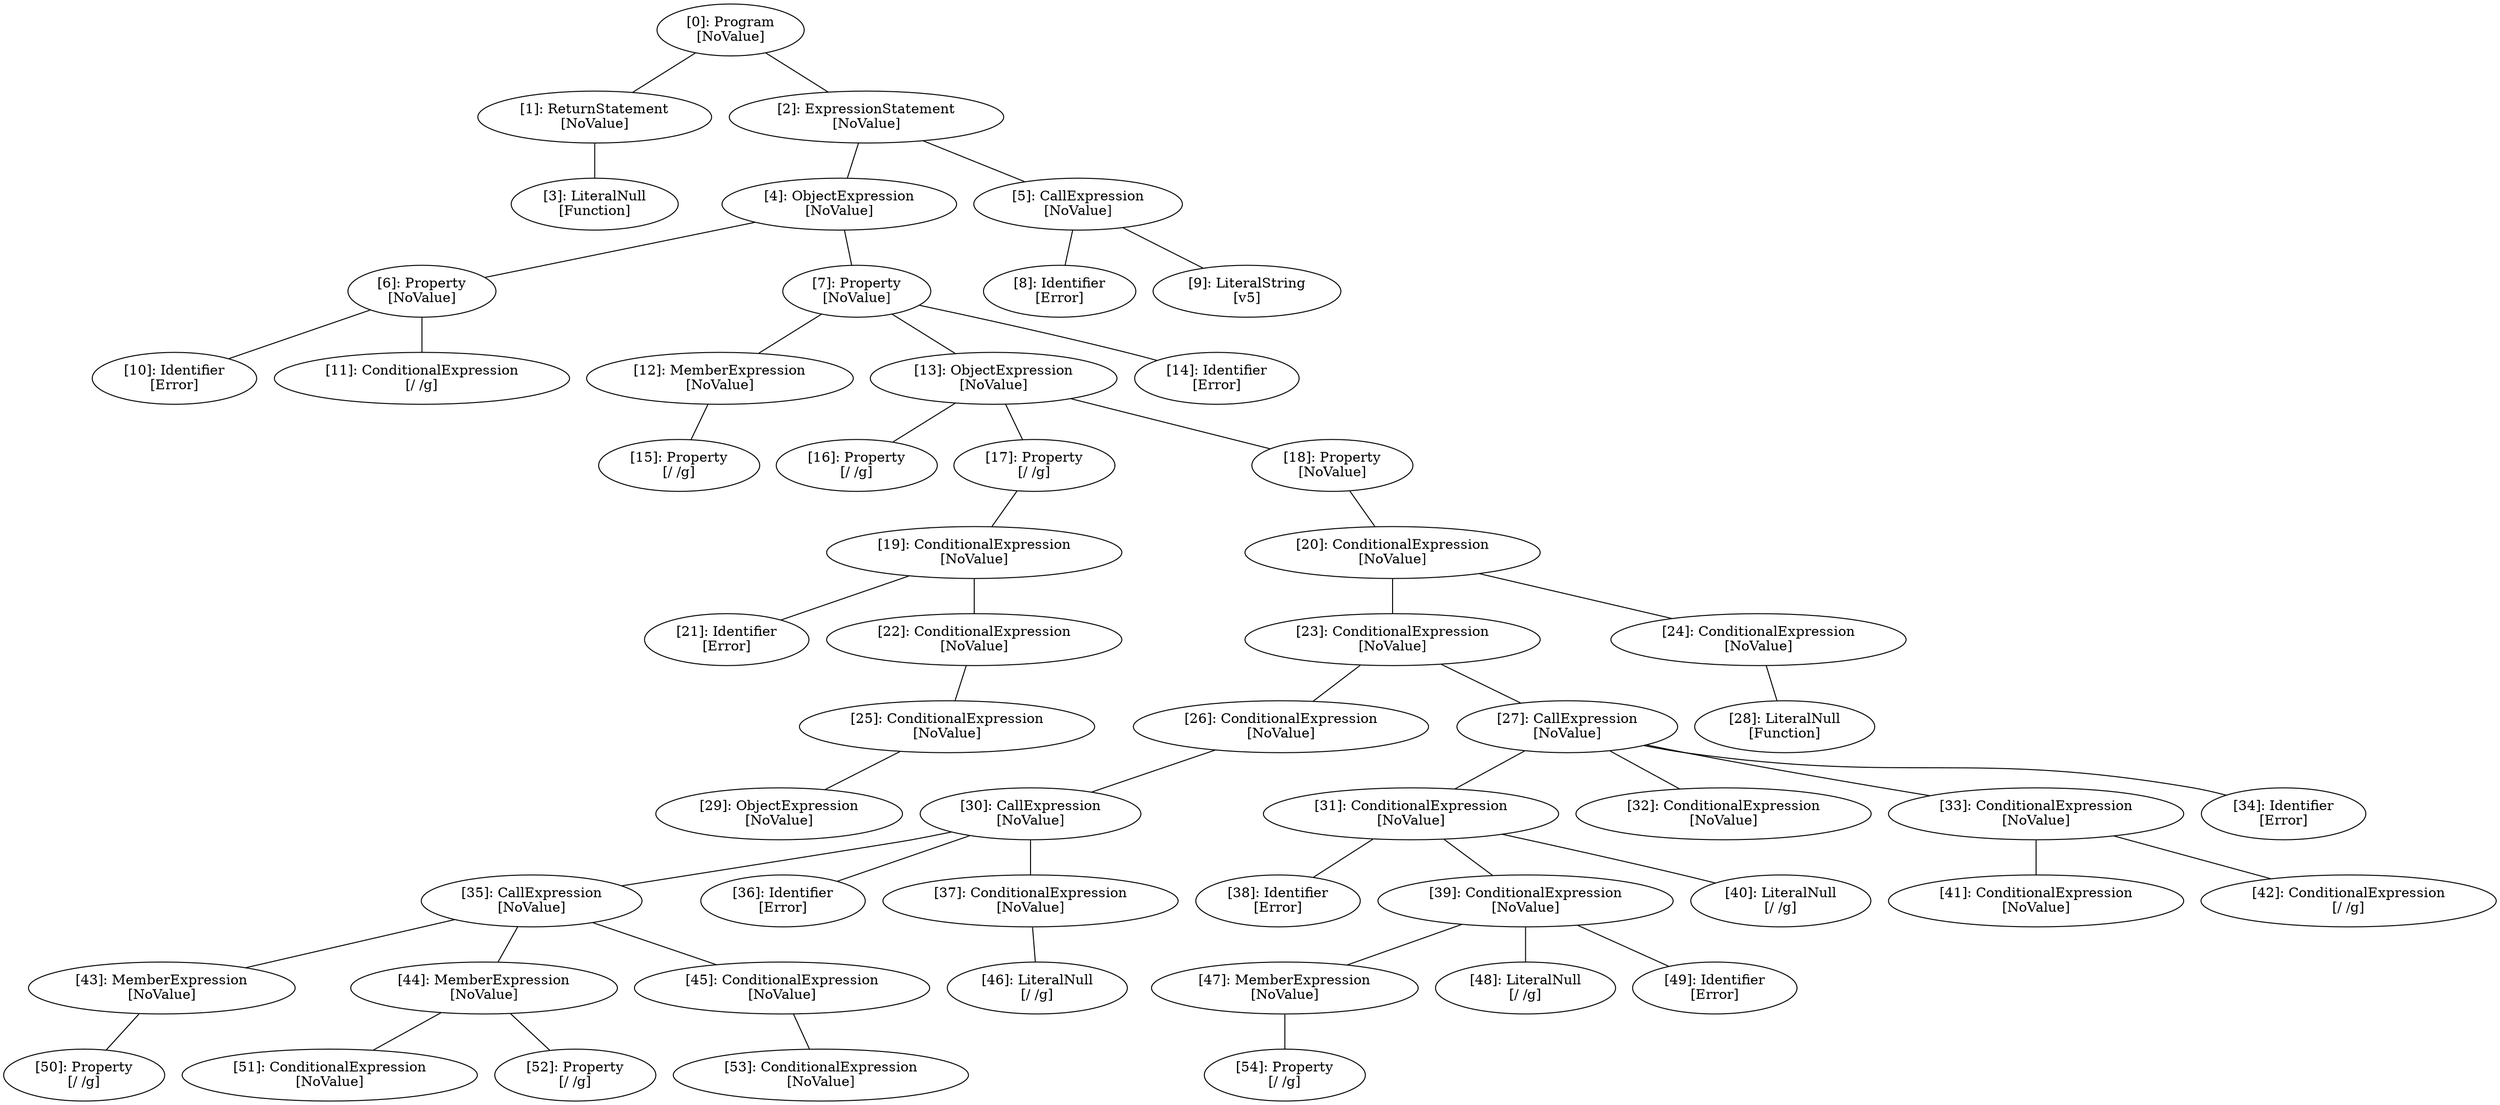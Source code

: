 // Result
graph {
	0 [label="[0]: Program
[NoValue]"]
	1 [label="[1]: ReturnStatement
[NoValue]"]
	2 [label="[2]: ExpressionStatement
[NoValue]"]
	3 [label="[3]: LiteralNull
[Function]"]
	4 [label="[4]: ObjectExpression
[NoValue]"]
	5 [label="[5]: CallExpression
[NoValue]"]
	6 [label="[6]: Property
[NoValue]"]
	7 [label="[7]: Property
[NoValue]"]
	8 [label="[8]: Identifier
[Error]"]
	9 [label="[9]: LiteralString
[v5]"]
	10 [label="[10]: Identifier
[Error]"]
	11 [label="[11]: ConditionalExpression
[/ /g]"]
	12 [label="[12]: MemberExpression
[NoValue]"]
	13 [label="[13]: ObjectExpression
[NoValue]"]
	14 [label="[14]: Identifier
[Error]"]
	15 [label="[15]: Property
[/ /g]"]
	16 [label="[16]: Property
[/ /g]"]
	17 [label="[17]: Property
[/ /g]"]
	18 [label="[18]: Property
[NoValue]"]
	19 [label="[19]: ConditionalExpression
[NoValue]"]
	20 [label="[20]: ConditionalExpression
[NoValue]"]
	21 [label="[21]: Identifier
[Error]"]
	22 [label="[22]: ConditionalExpression
[NoValue]"]
	23 [label="[23]: ConditionalExpression
[NoValue]"]
	24 [label="[24]: ConditionalExpression
[NoValue]"]
	25 [label="[25]: ConditionalExpression
[NoValue]"]
	26 [label="[26]: ConditionalExpression
[NoValue]"]
	27 [label="[27]: CallExpression
[NoValue]"]
	28 [label="[28]: LiteralNull
[Function]"]
	29 [label="[29]: ObjectExpression
[NoValue]"]
	30 [label="[30]: CallExpression
[NoValue]"]
	31 [label="[31]: ConditionalExpression
[NoValue]"]
	32 [label="[32]: ConditionalExpression
[NoValue]"]
	33 [label="[33]: ConditionalExpression
[NoValue]"]
	34 [label="[34]: Identifier
[Error]"]
	35 [label="[35]: CallExpression
[NoValue]"]
	36 [label="[36]: Identifier
[Error]"]
	37 [label="[37]: ConditionalExpression
[NoValue]"]
	38 [label="[38]: Identifier
[Error]"]
	39 [label="[39]: ConditionalExpression
[NoValue]"]
	40 [label="[40]: LiteralNull
[/ /g]"]
	41 [label="[41]: ConditionalExpression
[NoValue]"]
	42 [label="[42]: ConditionalExpression
[/ /g]"]
	43 [label="[43]: MemberExpression
[NoValue]"]
	44 [label="[44]: MemberExpression
[NoValue]"]
	45 [label="[45]: ConditionalExpression
[NoValue]"]
	46 [label="[46]: LiteralNull
[/ /g]"]
	47 [label="[47]: MemberExpression
[NoValue]"]
	48 [label="[48]: LiteralNull
[/ /g]"]
	49 [label="[49]: Identifier
[Error]"]
	50 [label="[50]: Property
[/ /g]"]
	51 [label="[51]: ConditionalExpression
[NoValue]"]
	52 [label="[52]: Property
[/ /g]"]
	53 [label="[53]: ConditionalExpression
[NoValue]"]
	54 [label="[54]: Property
[/ /g]"]
	0 -- 1
	0 -- 2
	1 -- 3
	2 -- 4
	2 -- 5
	4 -- 6
	4 -- 7
	5 -- 8
	5 -- 9
	6 -- 10
	6 -- 11
	7 -- 12
	7 -- 13
	7 -- 14
	12 -- 15
	13 -- 16
	13 -- 17
	13 -- 18
	17 -- 19
	18 -- 20
	19 -- 21
	19 -- 22
	20 -- 23
	20 -- 24
	22 -- 25
	23 -- 26
	23 -- 27
	24 -- 28
	25 -- 29
	26 -- 30
	27 -- 31
	27 -- 32
	27 -- 33
	27 -- 34
	30 -- 35
	30 -- 36
	30 -- 37
	31 -- 38
	31 -- 39
	31 -- 40
	33 -- 41
	33 -- 42
	35 -- 43
	35 -- 44
	35 -- 45
	37 -- 46
	39 -- 47
	39 -- 48
	39 -- 49
	43 -- 50
	44 -- 51
	44 -- 52
	45 -- 53
	47 -- 54
}
